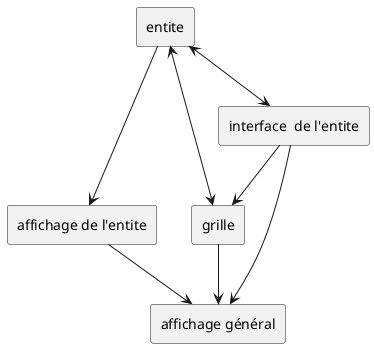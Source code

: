 @startuml{

rectangle entite[
    entite
]

rectangle grille[
    grille
]

rectangle aff_entite [
    affichage de l'entite
]

rectangle i_entite [
    interface  de l'entite
]

rectangle aff_grille[
    affichage général
]





grille --> aff_grille
entite <--> grille
entite --> aff_entite
aff_entite --> aff_grille
entite <--> i_entite
i_entite --> aff_grille
i_entite --> grille

@enduml
}